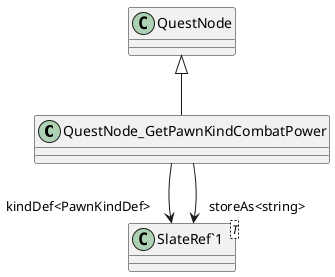 @startuml
class QuestNode_GetPawnKindCombatPower {
}
class "SlateRef`1"<T> {
}
QuestNode <|-- QuestNode_GetPawnKindCombatPower
QuestNode_GetPawnKindCombatPower --> "kindDef<PawnKindDef>" "SlateRef`1"
QuestNode_GetPawnKindCombatPower --> "storeAs<string>" "SlateRef`1"
@enduml
